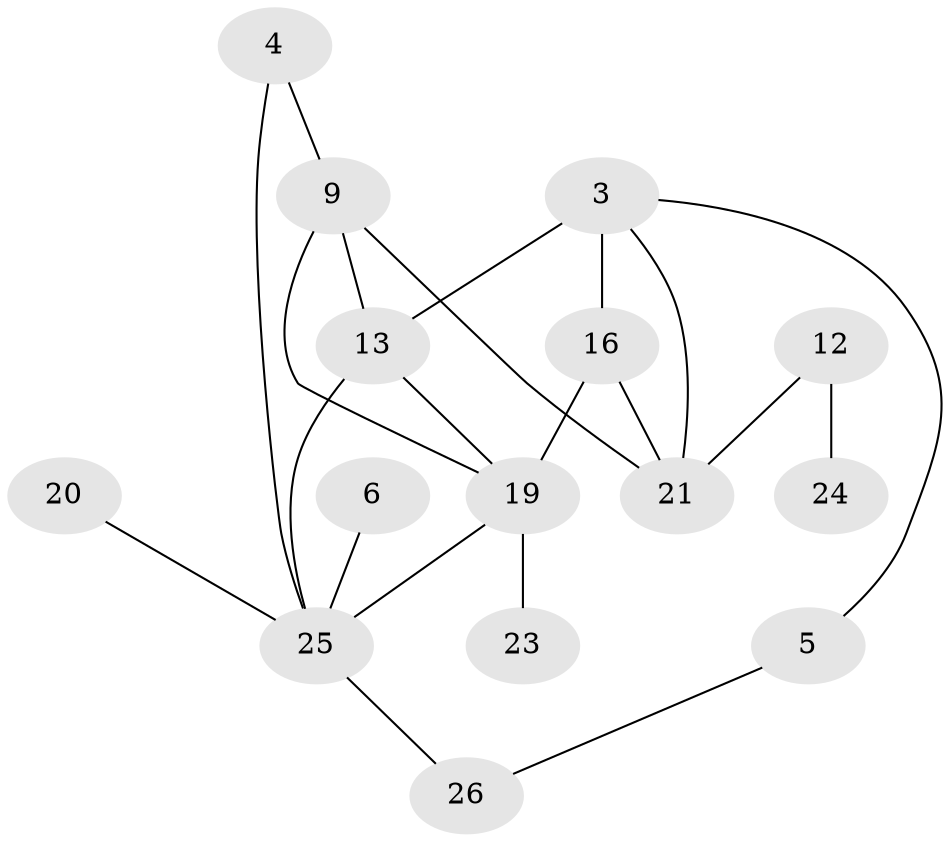 // original degree distribution, {0: 0.17647058823529413, 1: 0.29411764705882354, 5: 0.058823529411764705, 6: 0.0196078431372549, 4: 0.09803921568627451, 2: 0.19607843137254902, 3: 0.1568627450980392}
// Generated by graph-tools (version 1.1) at 2025/00/03/09/25 03:00:52]
// undirected, 15 vertices, 21 edges
graph export_dot {
graph [start="1"]
  node [color=gray90,style=filled];
  3;
  4;
  5;
  6;
  9;
  12;
  13;
  16;
  19;
  20;
  21;
  23;
  24;
  25;
  26;
  3 -- 5 [weight=1.0];
  3 -- 13 [weight=2.0];
  3 -- 16 [weight=1.0];
  3 -- 21 [weight=1.0];
  4 -- 9 [weight=1.0];
  4 -- 25 [weight=1.0];
  5 -- 26 [weight=1.0];
  6 -- 25 [weight=1.0];
  9 -- 13 [weight=1.0];
  9 -- 19 [weight=1.0];
  9 -- 21 [weight=1.0];
  12 -- 21 [weight=1.0];
  12 -- 24 [weight=1.0];
  13 -- 19 [weight=2.0];
  13 -- 25 [weight=1.0];
  16 -- 19 [weight=2.0];
  16 -- 21 [weight=1.0];
  19 -- 23 [weight=2.0];
  19 -- 25 [weight=1.0];
  20 -- 25 [weight=1.0];
  25 -- 26 [weight=1.0];
}
